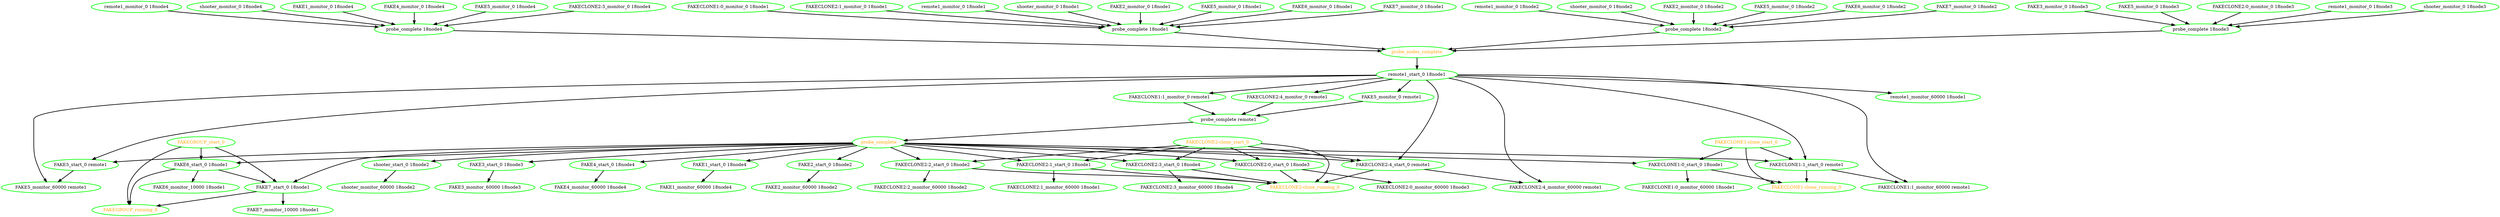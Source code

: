  digraph "g" {
"FAKE1_monitor_0 18node4" -> "probe_complete 18node4" [ style = bold]
"FAKE1_monitor_0 18node4" [ style=bold color="green" fontcolor="black"]
"FAKE1_monitor_60000 18node4" [ style=bold color="green" fontcolor="black"]
"FAKE1_start_0 18node4" -> "FAKE1_monitor_60000 18node4" [ style = bold]
"FAKE1_start_0 18node4" [ style=bold color="green" fontcolor="black"]
"FAKE2_monitor_0 18node1" -> "probe_complete 18node1" [ style = bold]
"FAKE2_monitor_0 18node1" [ style=bold color="green" fontcolor="black"]
"FAKE2_monitor_0 18node2" -> "probe_complete 18node2" [ style = bold]
"FAKE2_monitor_0 18node2" [ style=bold color="green" fontcolor="black"]
"FAKE2_monitor_60000 18node2" [ style=bold color="green" fontcolor="black"]
"FAKE2_start_0 18node2" -> "FAKE2_monitor_60000 18node2" [ style = bold]
"FAKE2_start_0 18node2" [ style=bold color="green" fontcolor="black"]
"FAKE3_monitor_0 18node3" -> "probe_complete 18node3" [ style = bold]
"FAKE3_monitor_0 18node3" [ style=bold color="green" fontcolor="black"]
"FAKE3_monitor_60000 18node3" [ style=bold color="green" fontcolor="black"]
"FAKE3_start_0 18node3" -> "FAKE3_monitor_60000 18node3" [ style = bold]
"FAKE3_start_0 18node3" [ style=bold color="green" fontcolor="black"]
"FAKE4_monitor_0 18node4" -> "probe_complete 18node4" [ style = bold]
"FAKE4_monitor_0 18node4" [ style=bold color="green" fontcolor="black"]
"FAKE4_monitor_60000 18node4" [ style=bold color="green" fontcolor="black"]
"FAKE4_start_0 18node4" -> "FAKE4_monitor_60000 18node4" [ style = bold]
"FAKE4_start_0 18node4" [ style=bold color="green" fontcolor="black"]
"FAKE5_monitor_0 18node1" -> "probe_complete 18node1" [ style = bold]
"FAKE5_monitor_0 18node1" [ style=bold color="green" fontcolor="black"]
"FAKE5_monitor_0 18node2" -> "probe_complete 18node2" [ style = bold]
"FAKE5_monitor_0 18node2" [ style=bold color="green" fontcolor="black"]
"FAKE5_monitor_0 18node3" -> "probe_complete 18node3" [ style = bold]
"FAKE5_monitor_0 18node3" [ style=bold color="green" fontcolor="black"]
"FAKE5_monitor_0 18node4" -> "probe_complete 18node4" [ style = bold]
"FAKE5_monitor_0 18node4" [ style=bold color="green" fontcolor="black"]
"FAKE5_monitor_0 remote1" -> "probe_complete remote1" [ style = bold]
"FAKE5_monitor_0 remote1" [ style=bold color="green" fontcolor="black"]
"FAKE5_monitor_60000 remote1" [ style=bold color="green" fontcolor="black"]
"FAKE5_start_0 remote1" -> "FAKE5_monitor_60000 remote1" [ style = bold]
"FAKE5_start_0 remote1" [ style=bold color="green" fontcolor="black"]
"FAKE6_monitor_0 18node1" -> "probe_complete 18node1" [ style = bold]
"FAKE6_monitor_0 18node1" [ style=bold color="green" fontcolor="black"]
"FAKE6_monitor_0 18node2" -> "probe_complete 18node2" [ style = bold]
"FAKE6_monitor_0 18node2" [ style=bold color="green" fontcolor="black"]
"FAKE6_monitor_10000 18node1" [ style=bold color="green" fontcolor="black"]
"FAKE6_start_0 18node1" -> "FAKE6_monitor_10000 18node1" [ style = bold]
"FAKE6_start_0 18node1" -> "FAKE7_start_0 18node1" [ style = bold]
"FAKE6_start_0 18node1" -> "FAKEGROUP_running_0" [ style = bold]
"FAKE6_start_0 18node1" [ style=bold color="green" fontcolor="black"]
"FAKE7_monitor_0 18node1" -> "probe_complete 18node1" [ style = bold]
"FAKE7_monitor_0 18node1" [ style=bold color="green" fontcolor="black"]
"FAKE7_monitor_0 18node2" -> "probe_complete 18node2" [ style = bold]
"FAKE7_monitor_0 18node2" [ style=bold color="green" fontcolor="black"]
"FAKE7_monitor_10000 18node1" [ style=bold color="green" fontcolor="black"]
"FAKE7_start_0 18node1" -> "FAKE7_monitor_10000 18node1" [ style = bold]
"FAKE7_start_0 18node1" -> "FAKEGROUP_running_0" [ style = bold]
"FAKE7_start_0 18node1" [ style=bold color="green" fontcolor="black"]
"FAKECLONE1-clone_running_0" [ style=bold color="green" fontcolor="orange"]
"FAKECLONE1-clone_start_0" -> "FAKECLONE1-clone_running_0" [ style = bold]
"FAKECLONE1-clone_start_0" -> "FAKECLONE1:0_start_0 18node1" [ style = bold]
"FAKECLONE1-clone_start_0" -> "FAKECLONE1:1_start_0 remote1" [ style = bold]
"FAKECLONE1-clone_start_0" [ style=bold color="green" fontcolor="orange"]
"FAKECLONE1:0_monitor_0 18node1" -> "probe_complete 18node1" [ style = bold]
"FAKECLONE1:0_monitor_0 18node1" [ style=bold color="green" fontcolor="black"]
"FAKECLONE1:0_monitor_60000 18node1" [ style=bold color="green" fontcolor="black"]
"FAKECLONE1:0_start_0 18node1" -> "FAKECLONE1-clone_running_0" [ style = bold]
"FAKECLONE1:0_start_0 18node1" -> "FAKECLONE1:0_monitor_60000 18node1" [ style = bold]
"FAKECLONE1:0_start_0 18node1" [ style=bold color="green" fontcolor="black"]
"FAKECLONE1:1_monitor_0 remote1" -> "probe_complete remote1" [ style = bold]
"FAKECLONE1:1_monitor_0 remote1" [ style=bold color="green" fontcolor="black"]
"FAKECLONE1:1_monitor_60000 remote1" [ style=bold color="green" fontcolor="black"]
"FAKECLONE1:1_start_0 remote1" -> "FAKECLONE1-clone_running_0" [ style = bold]
"FAKECLONE1:1_start_0 remote1" -> "FAKECLONE1:1_monitor_60000 remote1" [ style = bold]
"FAKECLONE1:1_start_0 remote1" [ style=bold color="green" fontcolor="black"]
"FAKECLONE2-clone_running_0" [ style=bold color="green" fontcolor="orange"]
"FAKECLONE2-clone_start_0" -> "FAKECLONE2-clone_running_0" [ style = bold]
"FAKECLONE2-clone_start_0" -> "FAKECLONE2:0_start_0 18node3" [ style = bold]
"FAKECLONE2-clone_start_0" -> "FAKECLONE2:1_start_0 18node1" [ style = bold]
"FAKECLONE2-clone_start_0" -> "FAKECLONE2:2_start_0 18node2" [ style = bold]
"FAKECLONE2-clone_start_0" -> "FAKECLONE2:3_start_0 18node4" [ style = bold]
"FAKECLONE2-clone_start_0" -> "FAKECLONE2:4_start_0 remote1" [ style = bold]
"FAKECLONE2-clone_start_0" [ style=bold color="green" fontcolor="orange"]
"FAKECLONE2:0_monitor_0 18node3" -> "probe_complete 18node3" [ style = bold]
"FAKECLONE2:0_monitor_0 18node3" [ style=bold color="green" fontcolor="black"]
"FAKECLONE2:0_monitor_60000 18node3" [ style=bold color="green" fontcolor="black"]
"FAKECLONE2:0_start_0 18node3" -> "FAKECLONE2-clone_running_0" [ style = bold]
"FAKECLONE2:0_start_0 18node3" -> "FAKECLONE2:0_monitor_60000 18node3" [ style = bold]
"FAKECLONE2:0_start_0 18node3" [ style=bold color="green" fontcolor="black"]
"FAKECLONE2:1_monitor_0 18node1" -> "probe_complete 18node1" [ style = bold]
"FAKECLONE2:1_monitor_0 18node1" [ style=bold color="green" fontcolor="black"]
"FAKECLONE2:1_monitor_60000 18node1" [ style=bold color="green" fontcolor="black"]
"FAKECLONE2:1_start_0 18node1" -> "FAKECLONE2-clone_running_0" [ style = bold]
"FAKECLONE2:1_start_0 18node1" -> "FAKECLONE2:1_monitor_60000 18node1" [ style = bold]
"FAKECLONE2:1_start_0 18node1" [ style=bold color="green" fontcolor="black"]
"FAKECLONE2:2_monitor_60000 18node2" [ style=bold color="green" fontcolor="black"]
"FAKECLONE2:2_start_0 18node2" -> "FAKECLONE2-clone_running_0" [ style = bold]
"FAKECLONE2:2_start_0 18node2" -> "FAKECLONE2:2_monitor_60000 18node2" [ style = bold]
"FAKECLONE2:2_start_0 18node2" [ style=bold color="green" fontcolor="black"]
"FAKECLONE2:3_monitor_0 18node4" -> "probe_complete 18node4" [ style = bold]
"FAKECLONE2:3_monitor_0 18node4" [ style=bold color="green" fontcolor="black"]
"FAKECLONE2:3_monitor_60000 18node4" [ style=bold color="green" fontcolor="black"]
"FAKECLONE2:3_start_0 18node4" -> "FAKECLONE2-clone_running_0" [ style = bold]
"FAKECLONE2:3_start_0 18node4" -> "FAKECLONE2:3_monitor_60000 18node4" [ style = bold]
"FAKECLONE2:3_start_0 18node4" [ style=bold color="green" fontcolor="black"]
"FAKECLONE2:4_monitor_0 remote1" -> "probe_complete remote1" [ style = bold]
"FAKECLONE2:4_monitor_0 remote1" [ style=bold color="green" fontcolor="black"]
"FAKECLONE2:4_monitor_60000 remote1" [ style=bold color="green" fontcolor="black"]
"FAKECLONE2:4_start_0 remote1" -> "FAKECLONE2-clone_running_0" [ style = bold]
"FAKECLONE2:4_start_0 remote1" -> "FAKECLONE2:4_monitor_60000 remote1" [ style = bold]
"FAKECLONE2:4_start_0 remote1" [ style=bold color="green" fontcolor="black"]
"FAKEGROUP_running_0" [ style=bold color="green" fontcolor="orange"]
"FAKEGROUP_start_0" -> "FAKE6_start_0 18node1" [ style = bold]
"FAKEGROUP_start_0" -> "FAKE7_start_0 18node1" [ style = bold]
"FAKEGROUP_start_0" -> "FAKEGROUP_running_0" [ style = bold]
"FAKEGROUP_start_0" [ style=bold color="green" fontcolor="orange"]
"probe_complete 18node1" -> "probe_nodes_complete" [ style = bold]
"probe_complete 18node1" [ style=bold color="green" fontcolor="black"]
"probe_complete 18node2" -> "probe_nodes_complete" [ style = bold]
"probe_complete 18node2" [ style=bold color="green" fontcolor="black"]
"probe_complete 18node3" -> "probe_nodes_complete" [ style = bold]
"probe_complete 18node3" [ style=bold color="green" fontcolor="black"]
"probe_complete 18node4" -> "probe_nodes_complete" [ style = bold]
"probe_complete 18node4" [ style=bold color="green" fontcolor="black"]
"probe_complete remote1" -> "probe_complete" [ style = bold]
"probe_complete remote1" [ style=bold color="green" fontcolor="black"]
"probe_complete" -> "FAKE1_start_0 18node4" [ style = bold]
"probe_complete" -> "FAKE2_start_0 18node2" [ style = bold]
"probe_complete" -> "FAKE3_start_0 18node3" [ style = bold]
"probe_complete" -> "FAKE4_start_0 18node4" [ style = bold]
"probe_complete" -> "FAKE5_start_0 remote1" [ style = bold]
"probe_complete" -> "FAKE6_start_0 18node1" [ style = bold]
"probe_complete" -> "FAKE7_start_0 18node1" [ style = bold]
"probe_complete" -> "FAKECLONE1:0_start_0 18node1" [ style = bold]
"probe_complete" -> "FAKECLONE1:1_start_0 remote1" [ style = bold]
"probe_complete" -> "FAKECLONE2:0_start_0 18node3" [ style = bold]
"probe_complete" -> "FAKECLONE2:1_start_0 18node1" [ style = bold]
"probe_complete" -> "FAKECLONE2:2_start_0 18node2" [ style = bold]
"probe_complete" -> "FAKECLONE2:3_start_0 18node4" [ style = bold]
"probe_complete" -> "FAKECLONE2:4_start_0 remote1" [ style = bold]
"probe_complete" -> "shooter_start_0 18node2" [ style = bold]
"probe_complete" [ style=bold color="green" fontcolor="orange"]
"probe_nodes_complete" -> "remote1_start_0 18node1" [ style = bold]
"probe_nodes_complete" [ style=bold color="green" fontcolor="orange"]
"remote1_monitor_0 18node1" -> "probe_complete 18node1" [ style = bold]
"remote1_monitor_0 18node1" [ style=bold color="green" fontcolor="black"]
"remote1_monitor_0 18node2" -> "probe_complete 18node2" [ style = bold]
"remote1_monitor_0 18node2" [ style=bold color="green" fontcolor="black"]
"remote1_monitor_0 18node3" -> "probe_complete 18node3" [ style = bold]
"remote1_monitor_0 18node3" [ style=bold color="green" fontcolor="black"]
"remote1_monitor_0 18node4" -> "probe_complete 18node4" [ style = bold]
"remote1_monitor_0 18node4" [ style=bold color="green" fontcolor="black"]
"remote1_monitor_60000 18node1" [ style=bold color="green" fontcolor="black"]
"remote1_start_0 18node1" -> "FAKE5_monitor_0 remote1" [ style = bold]
"remote1_start_0 18node1" -> "FAKE5_monitor_60000 remote1" [ style = bold]
"remote1_start_0 18node1" -> "FAKE5_start_0 remote1" [ style = bold]
"remote1_start_0 18node1" -> "FAKECLONE1:1_monitor_0 remote1" [ style = bold]
"remote1_start_0 18node1" -> "FAKECLONE1:1_monitor_60000 remote1" [ style = bold]
"remote1_start_0 18node1" -> "FAKECLONE1:1_start_0 remote1" [ style = bold]
"remote1_start_0 18node1" -> "FAKECLONE2:4_monitor_0 remote1" [ style = bold]
"remote1_start_0 18node1" -> "FAKECLONE2:4_monitor_60000 remote1" [ style = bold]
"remote1_start_0 18node1" -> "FAKECLONE2:4_start_0 remote1" [ style = bold]
"remote1_start_0 18node1" -> "remote1_monitor_60000 18node1" [ style = bold]
"remote1_start_0 18node1" [ style=bold color="green" fontcolor="black"]
"shooter_monitor_0 18node1" -> "probe_complete 18node1" [ style = bold]
"shooter_monitor_0 18node1" [ style=bold color="green" fontcolor="black"]
"shooter_monitor_0 18node2" -> "probe_complete 18node2" [ style = bold]
"shooter_monitor_0 18node2" [ style=bold color="green" fontcolor="black"]
"shooter_monitor_0 18node3" -> "probe_complete 18node3" [ style = bold]
"shooter_monitor_0 18node3" [ style=bold color="green" fontcolor="black"]
"shooter_monitor_0 18node4" -> "probe_complete 18node4" [ style = bold]
"shooter_monitor_0 18node4" [ style=bold color="green" fontcolor="black"]
"shooter_monitor_60000 18node2" [ style=bold color="green" fontcolor="black"]
"shooter_start_0 18node2" -> "shooter_monitor_60000 18node2" [ style = bold]
"shooter_start_0 18node2" [ style=bold color="green" fontcolor="black"]
}
